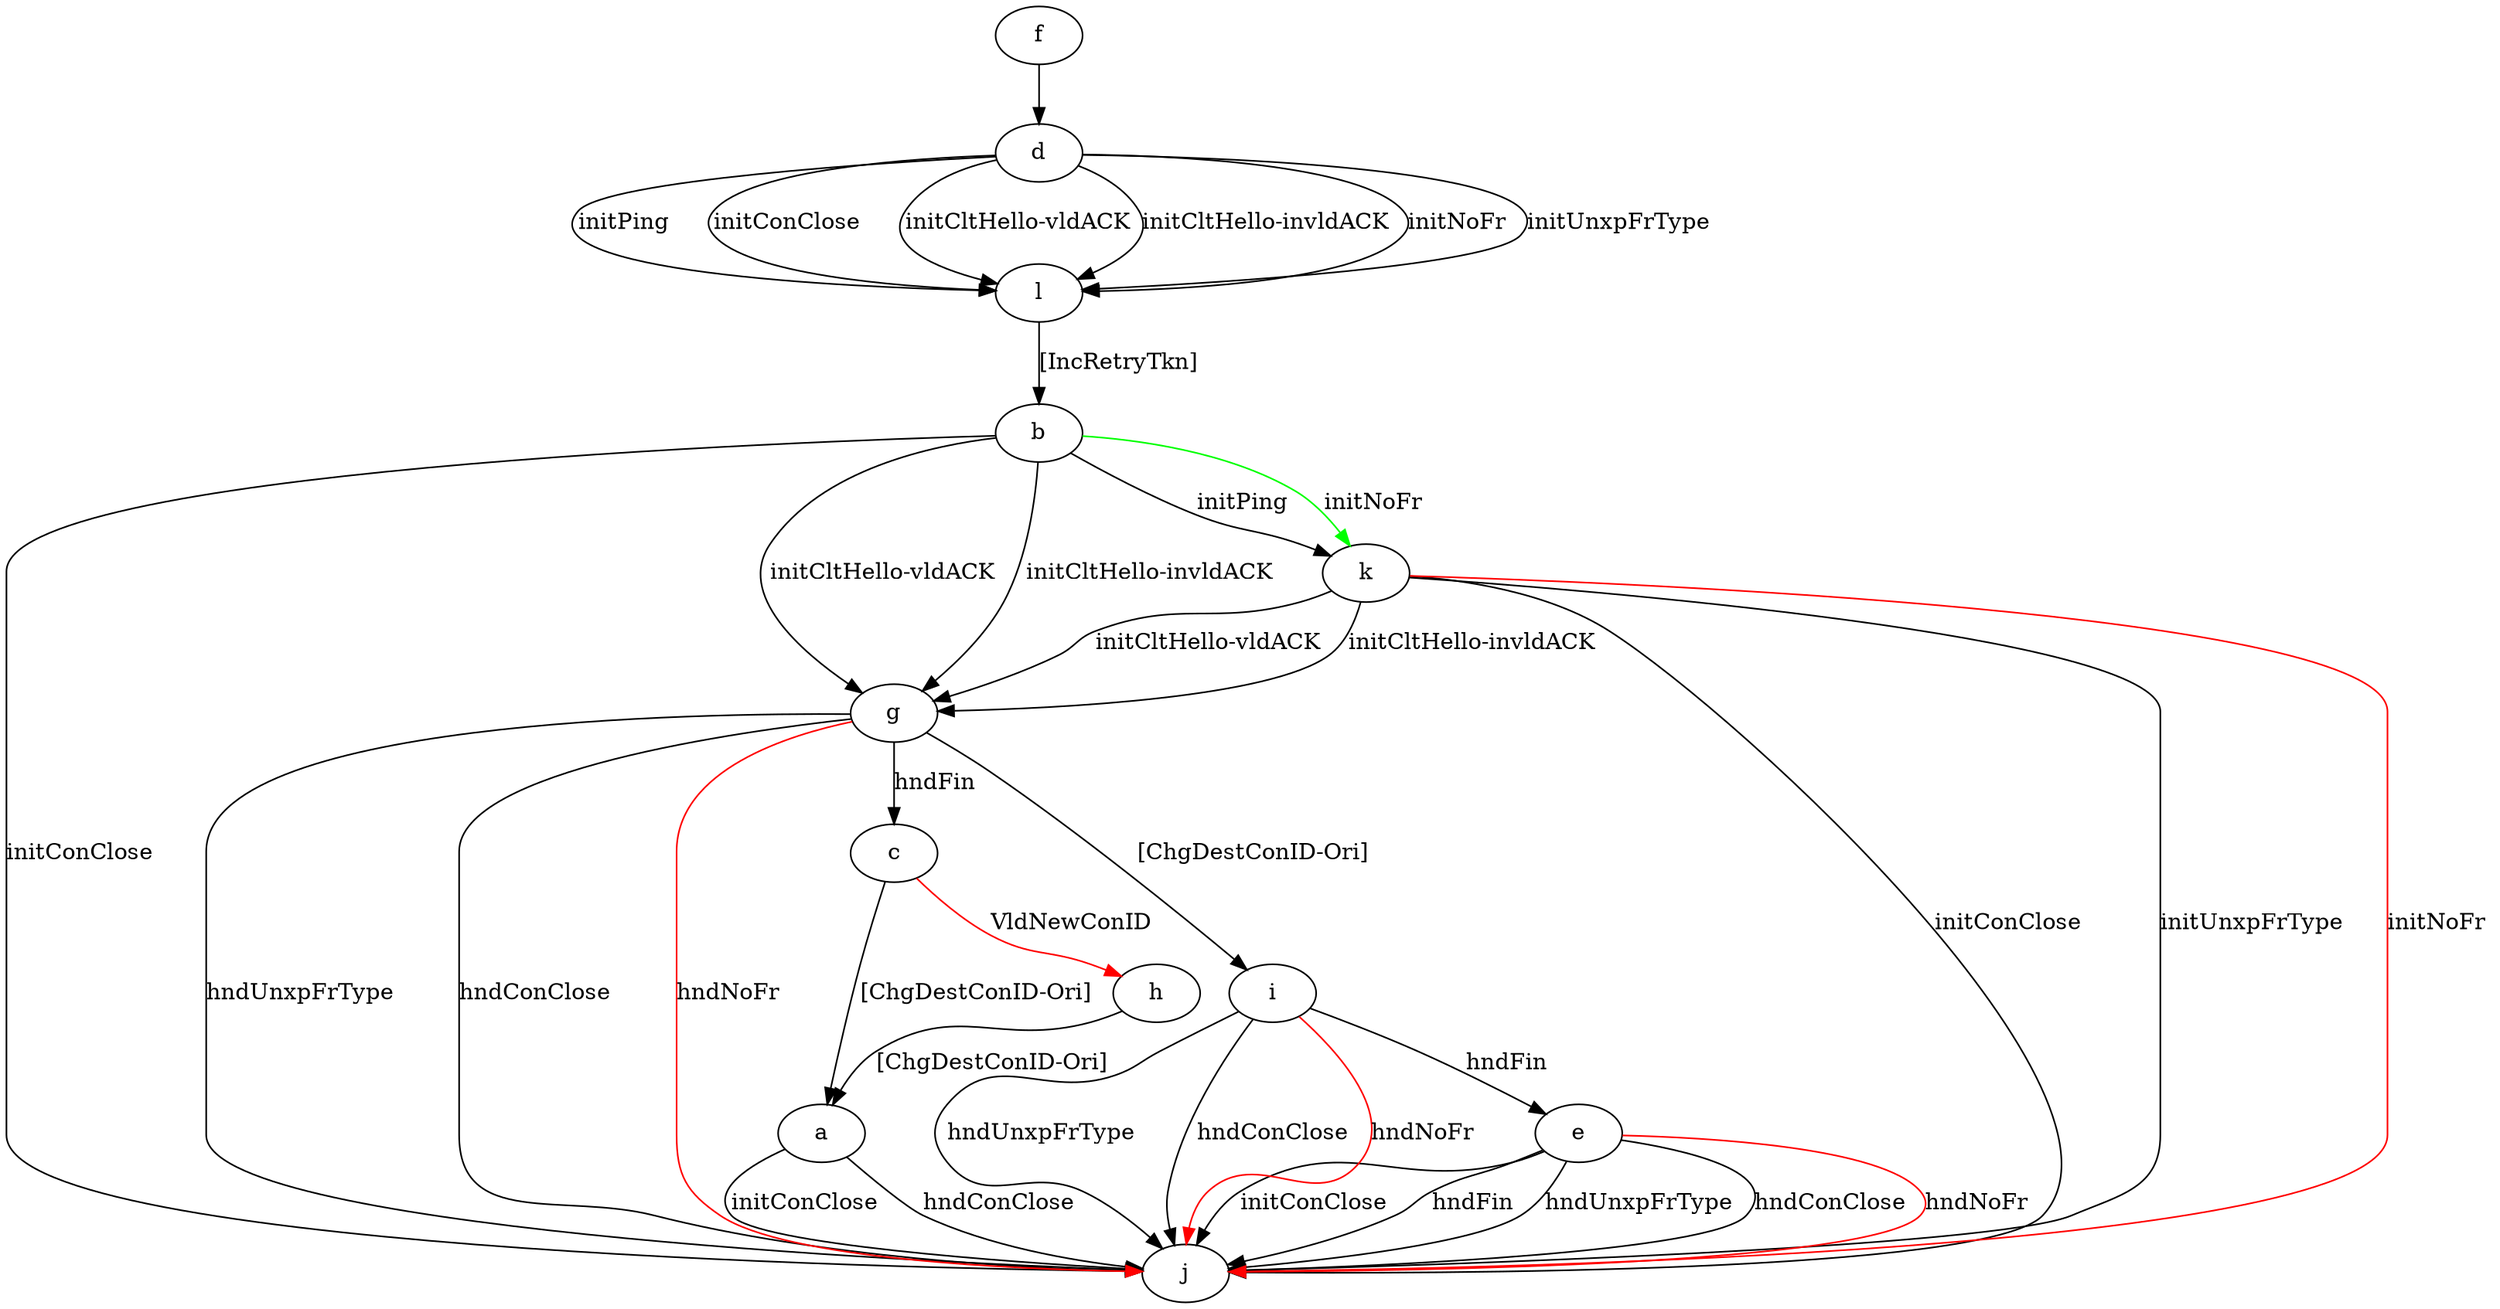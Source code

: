 digraph "" {
	a -> j	[key=0,
		label="initConClose "];
	a -> j	[key=1,
		label="hndConClose "];
	b -> g	[key=0,
		label="initCltHello-vldACK "];
	b -> g	[key=1,
		label="initCltHello-invldACK "];
	b -> j	[key=0,
		label="initConClose "];
	b -> k	[key=0,
		label="initPing "];
	b -> k	[key=1,
		color=green,
		label="initNoFr "];
	c -> a	[key=0,
		label="[ChgDestConID-Ori] "];
	c -> h	[key=0,
		color=red,
		label="VldNewConID "];
	d -> l	[key=0,
		label="initPing "];
	d -> l	[key=1,
		label="initConClose "];
	d -> l	[key=2,
		label="initCltHello-vldACK "];
	d -> l	[key=3,
		label="initCltHello-invldACK "];
	d -> l	[key=4,
		label="initNoFr "];
	d -> l	[key=5,
		label="initUnxpFrType "];
	e -> j	[key=0,
		label="initConClose "];
	e -> j	[key=1,
		label="hndFin "];
	e -> j	[key=2,
		label="hndUnxpFrType "];
	e -> j	[key=3,
		label="hndConClose "];
	e -> j	[key=4,
		color=red,
		label="hndNoFr "];
	f -> d	[key=0];
	g -> c	[key=0,
		label="hndFin "];
	g -> i	[key=0,
		label="[ChgDestConID-Ori] "];
	g -> j	[key=0,
		label="hndUnxpFrType "];
	g -> j	[key=1,
		label="hndConClose "];
	g -> j	[key=2,
		color=red,
		label="hndNoFr "];
	h -> a	[key=0,
		label="[ChgDestConID-Ori] "];
	i -> e	[key=0,
		label="hndFin "];
	i -> j	[key=0,
		label="hndUnxpFrType "];
	i -> j	[key=1,
		label="hndConClose "];
	i -> j	[key=2,
		color=red,
		label="hndNoFr "];
	k -> g	[key=0,
		label="initCltHello-vldACK "];
	k -> g	[key=1,
		label="initCltHello-invldACK "];
	k -> j	[key=0,
		label="initConClose "];
	k -> j	[key=1,
		label="initUnxpFrType "];
	k -> j	[key=2,
		color=red,
		label="initNoFr "];
	l -> b	[key=0,
		label="[IncRetryTkn] "];
}
